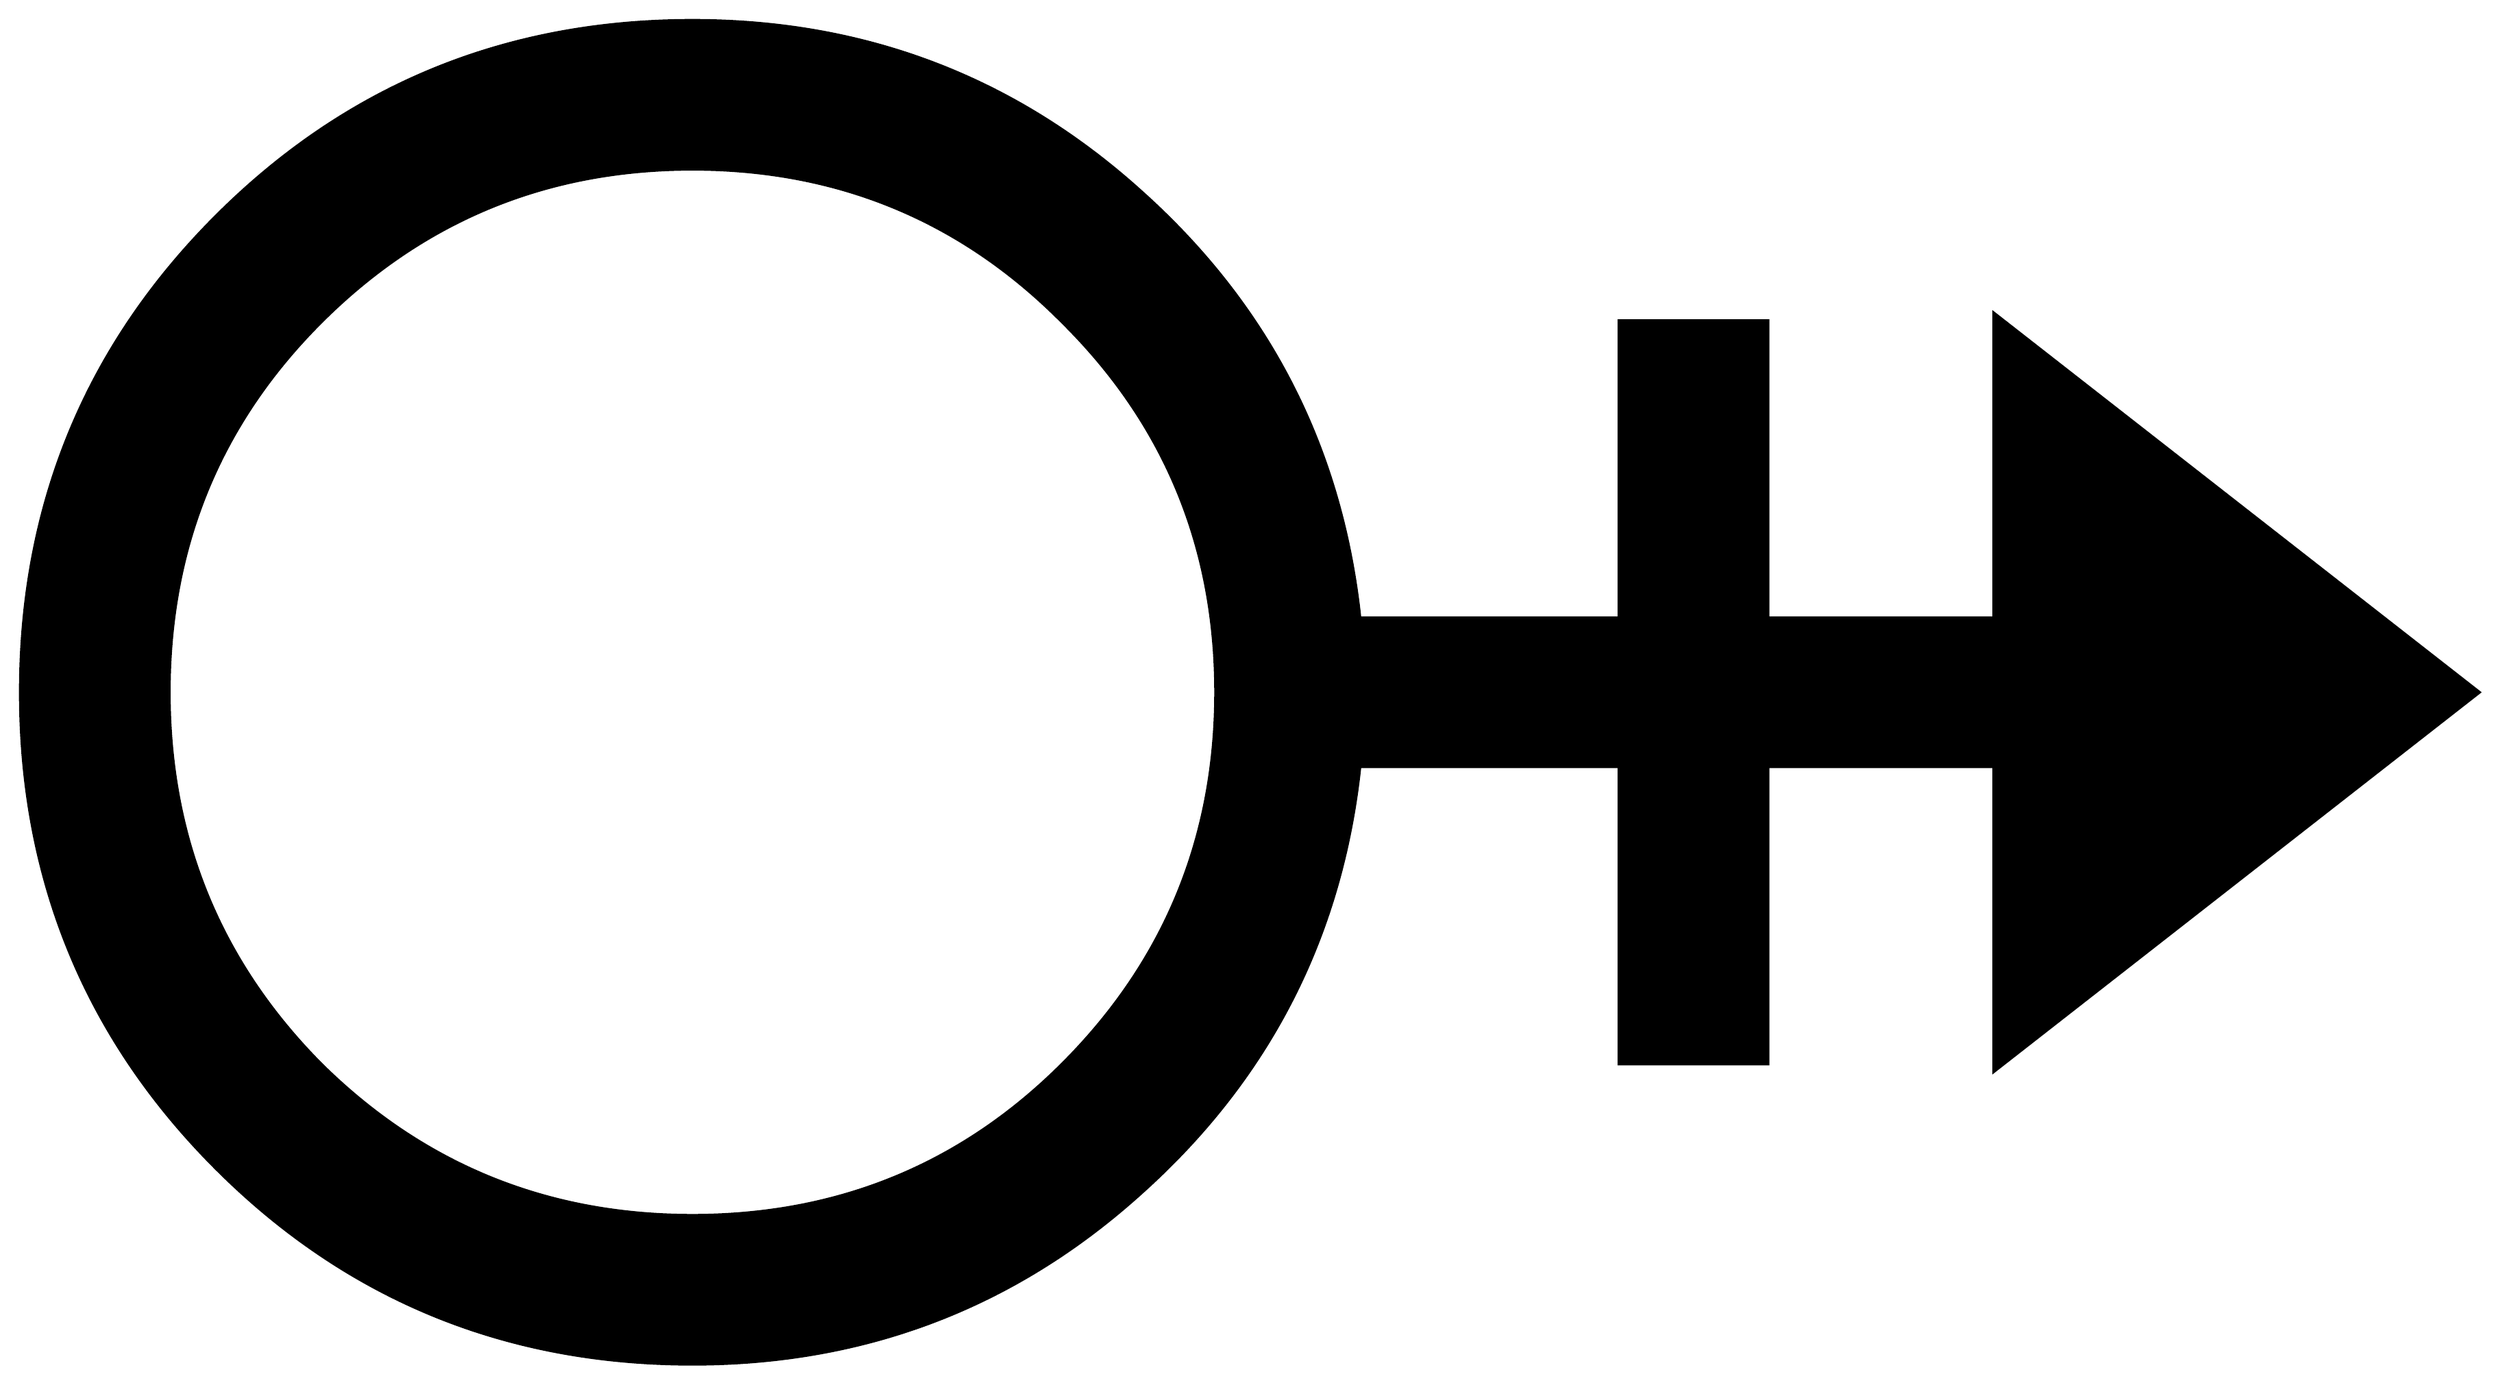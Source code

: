 


\begin{tikzpicture}[y=0.80pt, x=0.80pt, yscale=-1.0, xscale=1.0, inner sep=0pt, outer sep=0pt]
\begin{scope}[shift={(100.0,1706.0)},nonzero rule]
  \path[draw=.,fill=.,line width=1.600pt] (1701.0,-582.0) --
    (1381.0,-332.0) -- (1381.0,-533.0) -- (1232.0,-533.0) --
    (1232.0,-337.0) -- (1134.0,-337.0) -- (1134.0,-533.0) --
    (963.0,-533.0) .. controls (951.0,-421.0) and (903.0,-327.333)
    .. (819.0,-252.0) .. controls (735.667,-176.667) and
    (637.0,-139.0) .. (523.0,-139.0) .. controls (399.667,-139.0)
    and (295.0,-182.0) .. (209.0,-268.0) .. controls
    (123.0,-354.0) and (80.0,-458.667) .. (80.0,-582.0) ..
    controls (80.0,-705.333) and (123.0,-810.0) .. (209.0,-896.0)
    .. controls (295.0,-982.0) and (399.667,-1025.0) ..
    (523.0,-1025.0) .. controls (637.0,-1025.0) and
    (735.667,-987.333) .. (819.0,-912.0) .. controls (903.0,-836.667)
    and (951.0,-743.0) .. (963.0,-631.0) -- (1134.0,-631.0) --
    (1134.0,-827.0) -- (1232.0,-827.0) -- (1232.0,-631.0) --
    (1381.0,-631.0) -- (1381.0,-832.0) -- (1701.0,-582.0) --
    cycle(868.0,-582.0) .. controls (868.0,-678.0) and
    (834.333,-759.333) .. (767.0,-826.0) .. controls (700.333,-893.333)
    and (619.0,-927.0) .. (523.0,-927.0) .. controls
    (427.0,-927.0) and (345.333,-893.333) .. (278.0,-826.0) ..
    controls (211.333,-759.333) and (178.0,-678.0) .. (178.0,-582.0)
    .. controls (178.0,-486.0) and (211.333,-404.333) ..
    (278.0,-337.0) .. controls (345.333,-270.333) and (427.0,-237.0)
    .. (523.0,-237.0) .. controls (619.0,-237.0) and
    (700.333,-270.333) .. (767.0,-337.0) .. controls (834.333,-404.333)
    and (868.0,-486.0) .. (868.0,-582.0) -- cycle;
\end{scope}

\end{tikzpicture}


